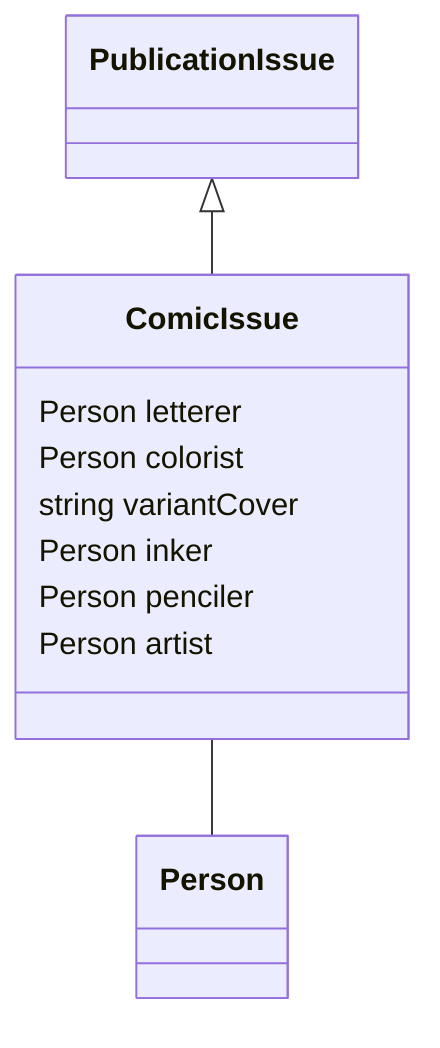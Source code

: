 classDiagram
  ComicIssue -- Person


PublicationIssue <|-- ComicIssue
class ComicIssue {

  Person letterer
  Person colorist
  string variantCover
  Person inker
  Person penciler
  Person artist

}